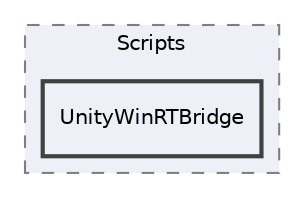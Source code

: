 digraph "Editor/UniRx/Scripts/UnityWinRTBridge"
{
 // LATEX_PDF_SIZE
  edge [fontname="Helvetica",fontsize="10",labelfontname="Helvetica",labelfontsize="10"];
  node [fontname="Helvetica",fontsize="10",shape=record];
  compound=true
  subgraph clusterdir_78290d64b6a94e1392a62afc773d87b1 {
    graph [ bgcolor="#edf0f7", pencolor="grey50", style="filled,dashed,", label="Scripts", fontname="Helvetica", fontsize="10", URL="dir_78290d64b6a94e1392a62afc773d87b1.html"]
  dir_dc7d00fd64739d6f21e7cef008e49579 [shape=box, label="UnityWinRTBridge", style="filled,bold,", fillcolor="#edf0f7", color="grey25", URL="dir_dc7d00fd64739d6f21e7cef008e49579.html"];
  }
}
